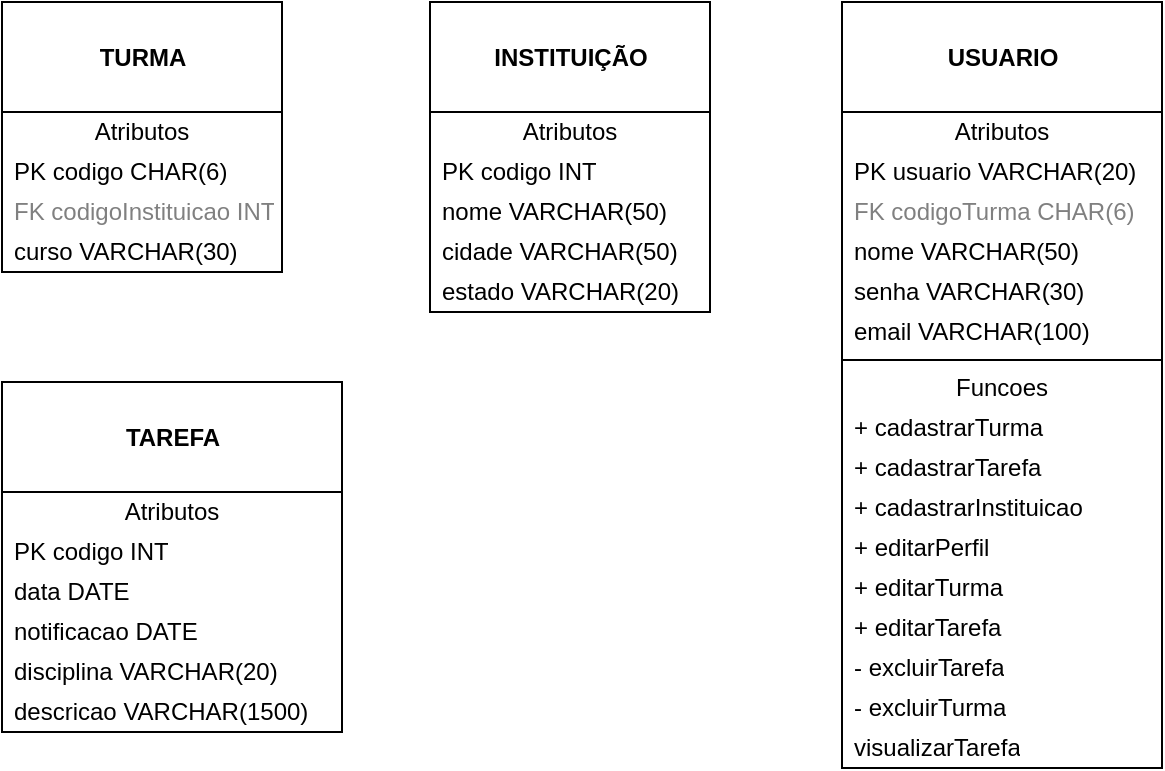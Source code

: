 <mxfile version="14.4.4" type="github">
  <diagram id="6pzVqudQoNw_1VWjIxC_" name="Page-1">
    <mxGraphModel dx="1051" dy="671" grid="1" gridSize="10" guides="1" tooltips="1" connect="1" arrows="1" fold="1" page="1" pageScale="1" pageWidth="827" pageHeight="1169" math="0" shadow="0">
      <root>
        <mxCell id="0" />
        <mxCell id="1" parent="0" />
        <mxCell id="15FIC9V9RP49vlQxaPbK-1" value="&lt;b&gt;&lt;br&gt;TURMA&lt;/b&gt;" style="swimlane;fontStyle=0;align=center;verticalAlign=top;childLayout=stackLayout;horizontal=1;startSize=55;horizontalStack=0;resizeParent=1;resizeParentMax=0;resizeLast=0;collapsible=0;marginBottom=0;html=1;" vertex="1" parent="1">
          <mxGeometry x="60" y="80" width="140" height="135" as="geometry" />
        </mxCell>
        <mxCell id="15FIC9V9RP49vlQxaPbK-2" value="Atributos" style="text;html=1;strokeColor=none;fillColor=none;align=center;verticalAlign=middle;spacingLeft=4;spacingRight=4;overflow=hidden;rotatable=0;points=[[0,0.5],[1,0.5]];portConstraint=eastwest;" vertex="1" parent="15FIC9V9RP49vlQxaPbK-1">
          <mxGeometry y="55" width="140" height="20" as="geometry" />
        </mxCell>
        <mxCell id="15FIC9V9RP49vlQxaPbK-3" value="PK codigo CHAR(6)" style="text;html=1;strokeColor=none;fillColor=none;align=left;verticalAlign=middle;spacingLeft=4;spacingRight=4;overflow=hidden;rotatable=0;points=[[0,0.5],[1,0.5]];portConstraint=eastwest;" vertex="1" parent="15FIC9V9RP49vlQxaPbK-1">
          <mxGeometry y="75" width="140" height="20" as="geometry" />
        </mxCell>
        <mxCell id="15FIC9V9RP49vlQxaPbK-4" value="FK codigoInstituicao INT" style="text;html=1;strokeColor=none;fillColor=none;align=left;verticalAlign=middle;spacingLeft=4;spacingRight=4;overflow=hidden;rotatable=0;points=[[0,0.5],[1,0.5]];portConstraint=eastwest;fontColor=#808080;" vertex="1" parent="15FIC9V9RP49vlQxaPbK-1">
          <mxGeometry y="95" width="140" height="20" as="geometry" />
        </mxCell>
        <mxCell id="15FIC9V9RP49vlQxaPbK-10" value="curso VARCHAR(30)" style="text;html=1;strokeColor=none;fillColor=none;align=left;verticalAlign=middle;spacingLeft=4;spacingRight=4;overflow=hidden;rotatable=0;points=[[0,0.5],[1,0.5]];portConstraint=eastwest;" vertex="1" parent="15FIC9V9RP49vlQxaPbK-1">
          <mxGeometry y="115" width="140" height="20" as="geometry" />
        </mxCell>
        <mxCell id="15FIC9V9RP49vlQxaPbK-12" value="&lt;br&gt;&lt;b&gt;INSTITUIÇÃO&lt;/b&gt;" style="swimlane;fontStyle=0;align=center;verticalAlign=top;childLayout=stackLayout;horizontal=1;startSize=55;horizontalStack=0;resizeParent=1;resizeParentMax=0;resizeLast=0;collapsible=0;marginBottom=0;html=1;" vertex="1" parent="1">
          <mxGeometry x="274" y="80" width="140" height="155" as="geometry" />
        </mxCell>
        <mxCell id="15FIC9V9RP49vlQxaPbK-13" value="Atributos" style="text;html=1;strokeColor=none;fillColor=none;align=center;verticalAlign=middle;spacingLeft=4;spacingRight=4;overflow=hidden;rotatable=0;points=[[0,0.5],[1,0.5]];portConstraint=eastwest;" vertex="1" parent="15FIC9V9RP49vlQxaPbK-12">
          <mxGeometry y="55" width="140" height="20" as="geometry" />
        </mxCell>
        <mxCell id="15FIC9V9RP49vlQxaPbK-14" value="PK codigo INT" style="text;html=1;strokeColor=none;fillColor=none;align=left;verticalAlign=middle;spacingLeft=4;spacingRight=4;overflow=hidden;rotatable=0;points=[[0,0.5],[1,0.5]];portConstraint=eastwest;" vertex="1" parent="15FIC9V9RP49vlQxaPbK-12">
          <mxGeometry y="75" width="140" height="20" as="geometry" />
        </mxCell>
        <mxCell id="15FIC9V9RP49vlQxaPbK-21" value="nome VARCHAR(50)" style="text;html=1;strokeColor=none;fillColor=none;align=left;verticalAlign=middle;spacingLeft=4;spacingRight=4;overflow=hidden;rotatable=0;points=[[0,0.5],[1,0.5]];portConstraint=eastwest;" vertex="1" parent="15FIC9V9RP49vlQxaPbK-12">
          <mxGeometry y="95" width="140" height="20" as="geometry" />
        </mxCell>
        <mxCell id="15FIC9V9RP49vlQxaPbK-20" value="cidade VARCHAR(50)" style="text;html=1;strokeColor=none;fillColor=none;align=left;verticalAlign=middle;spacingLeft=4;spacingRight=4;overflow=hidden;rotatable=0;points=[[0,0.5],[1,0.5]];portConstraint=eastwest;" vertex="1" parent="15FIC9V9RP49vlQxaPbK-12">
          <mxGeometry y="115" width="140" height="20" as="geometry" />
        </mxCell>
        <mxCell id="15FIC9V9RP49vlQxaPbK-16" value="estado VARCHAR(20)" style="text;html=1;strokeColor=none;fillColor=none;align=left;verticalAlign=middle;spacingLeft=4;spacingRight=4;overflow=hidden;rotatable=0;points=[[0,0.5],[1,0.5]];portConstraint=eastwest;" vertex="1" parent="15FIC9V9RP49vlQxaPbK-12">
          <mxGeometry y="135" width="140" height="20" as="geometry" />
        </mxCell>
        <mxCell id="15FIC9V9RP49vlQxaPbK-28" value="&lt;br&gt;&lt;b&gt;USUARIO&lt;/b&gt;" style="swimlane;fontStyle=0;align=center;verticalAlign=top;childLayout=stackLayout;horizontal=1;startSize=55;horizontalStack=0;resizeParent=1;resizeParentMax=0;resizeLast=0;collapsible=0;marginBottom=0;html=1;" vertex="1" parent="1">
          <mxGeometry x="480" y="80" width="160" height="383" as="geometry" />
        </mxCell>
        <mxCell id="15FIC9V9RP49vlQxaPbK-29" value="Atributos" style="text;html=1;strokeColor=none;fillColor=none;align=center;verticalAlign=middle;spacingLeft=4;spacingRight=4;overflow=hidden;rotatable=0;points=[[0,0.5],[1,0.5]];portConstraint=eastwest;" vertex="1" parent="15FIC9V9RP49vlQxaPbK-28">
          <mxGeometry y="55" width="160" height="20" as="geometry" />
        </mxCell>
        <mxCell id="15FIC9V9RP49vlQxaPbK-30" value="PK usuario VARCHAR(20)" style="text;html=1;strokeColor=none;fillColor=none;align=left;verticalAlign=middle;spacingLeft=4;spacingRight=4;overflow=hidden;rotatable=0;points=[[0,0.5],[1,0.5]];portConstraint=eastwest;" vertex="1" parent="15FIC9V9RP49vlQxaPbK-28">
          <mxGeometry y="75" width="160" height="20" as="geometry" />
        </mxCell>
        <mxCell id="15FIC9V9RP49vlQxaPbK-31" value="FK codigoTurma CHAR(6)" style="text;html=1;strokeColor=none;fillColor=none;align=left;verticalAlign=middle;spacingLeft=4;spacingRight=4;overflow=hidden;rotatable=0;points=[[0,0.5],[1,0.5]];portConstraint=eastwest;fontColor=#808080;" vertex="1" parent="15FIC9V9RP49vlQxaPbK-28">
          <mxGeometry y="95" width="160" height="20" as="geometry" />
        </mxCell>
        <mxCell id="15FIC9V9RP49vlQxaPbK-38" value="nome VARCHAR(50)" style="text;html=1;strokeColor=none;fillColor=none;align=left;verticalAlign=middle;spacingLeft=4;spacingRight=4;overflow=hidden;rotatable=0;points=[[0,0.5],[1,0.5]];portConstraint=eastwest;" vertex="1" parent="15FIC9V9RP49vlQxaPbK-28">
          <mxGeometry y="115" width="160" height="20" as="geometry" />
        </mxCell>
        <mxCell id="15FIC9V9RP49vlQxaPbK-37" value="senha VARCHAR(30)" style="text;html=1;strokeColor=none;fillColor=none;align=left;verticalAlign=middle;spacingLeft=4;spacingRight=4;overflow=hidden;rotatable=0;points=[[0,0.5],[1,0.5]];portConstraint=eastwest;" vertex="1" parent="15FIC9V9RP49vlQxaPbK-28">
          <mxGeometry y="135" width="160" height="20" as="geometry" />
        </mxCell>
        <mxCell id="15FIC9V9RP49vlQxaPbK-36" value="email VARCHAR(100)" style="text;html=1;strokeColor=none;fillColor=none;align=left;verticalAlign=middle;spacingLeft=4;spacingRight=4;overflow=hidden;rotatable=0;points=[[0,0.5],[1,0.5]];portConstraint=eastwest;" vertex="1" parent="15FIC9V9RP49vlQxaPbK-28">
          <mxGeometry y="155" width="160" height="20" as="geometry" />
        </mxCell>
        <mxCell id="15FIC9V9RP49vlQxaPbK-33" value="" style="line;strokeWidth=1;fillColor=none;align=left;verticalAlign=middle;spacingTop=-1;spacingLeft=3;spacingRight=3;rotatable=0;labelPosition=right;points=[];portConstraint=eastwest;" vertex="1" parent="15FIC9V9RP49vlQxaPbK-28">
          <mxGeometry y="175" width="160" height="8" as="geometry" />
        </mxCell>
        <mxCell id="15FIC9V9RP49vlQxaPbK-34" value="Funcoes" style="text;html=1;strokeColor=none;fillColor=none;align=center;verticalAlign=middle;spacingLeft=4;spacingRight=4;overflow=hidden;rotatable=0;points=[[0,0.5],[1,0.5]];portConstraint=eastwest;" vertex="1" parent="15FIC9V9RP49vlQxaPbK-28">
          <mxGeometry y="183" width="160" height="20" as="geometry" />
        </mxCell>
        <mxCell id="15FIC9V9RP49vlQxaPbK-35" value="+ cadastrarTurma" style="text;html=1;strokeColor=none;fillColor=none;align=left;verticalAlign=middle;spacingLeft=4;spacingRight=4;overflow=hidden;rotatable=0;points=[[0,0.5],[1,0.5]];portConstraint=eastwest;" vertex="1" parent="15FIC9V9RP49vlQxaPbK-28">
          <mxGeometry y="203" width="160" height="20" as="geometry" />
        </mxCell>
        <mxCell id="15FIC9V9RP49vlQxaPbK-39" value="+ cadastrarTarefa" style="text;html=1;strokeColor=none;fillColor=none;align=left;verticalAlign=middle;spacingLeft=4;spacingRight=4;overflow=hidden;rotatable=0;points=[[0,0.5],[1,0.5]];portConstraint=eastwest;" vertex="1" parent="15FIC9V9RP49vlQxaPbK-28">
          <mxGeometry y="223" width="160" height="20" as="geometry" />
        </mxCell>
        <mxCell id="15FIC9V9RP49vlQxaPbK-41" value="+ cadastrarInstituicao" style="text;html=1;strokeColor=none;fillColor=none;align=left;verticalAlign=middle;spacingLeft=4;spacingRight=4;overflow=hidden;rotatable=0;points=[[0,0.5],[1,0.5]];portConstraint=eastwest;" vertex="1" parent="15FIC9V9RP49vlQxaPbK-28">
          <mxGeometry y="243" width="160" height="20" as="geometry" />
        </mxCell>
        <mxCell id="15FIC9V9RP49vlQxaPbK-42" value="+ editarPerfil" style="text;html=1;strokeColor=none;fillColor=none;align=left;verticalAlign=middle;spacingLeft=4;spacingRight=4;overflow=hidden;rotatable=0;points=[[0,0.5],[1,0.5]];portConstraint=eastwest;" vertex="1" parent="15FIC9V9RP49vlQxaPbK-28">
          <mxGeometry y="263" width="160" height="20" as="geometry" />
        </mxCell>
        <mxCell id="15FIC9V9RP49vlQxaPbK-43" value="+ editarTurma" style="text;html=1;strokeColor=none;fillColor=none;align=left;verticalAlign=middle;spacingLeft=4;spacingRight=4;overflow=hidden;rotatable=0;points=[[0,0.5],[1,0.5]];portConstraint=eastwest;" vertex="1" parent="15FIC9V9RP49vlQxaPbK-28">
          <mxGeometry y="283" width="160" height="20" as="geometry" />
        </mxCell>
        <mxCell id="15FIC9V9RP49vlQxaPbK-40" value="+ editarTarefa" style="text;html=1;strokeColor=none;fillColor=none;align=left;verticalAlign=middle;spacingLeft=4;spacingRight=4;overflow=hidden;rotatable=0;points=[[0,0.5],[1,0.5]];portConstraint=eastwest;" vertex="1" parent="15FIC9V9RP49vlQxaPbK-28">
          <mxGeometry y="303" width="160" height="20" as="geometry" />
        </mxCell>
        <mxCell id="15FIC9V9RP49vlQxaPbK-44" value="- excluirTarefa" style="text;html=1;strokeColor=none;fillColor=none;align=left;verticalAlign=middle;spacingLeft=4;spacingRight=4;overflow=hidden;rotatable=0;points=[[0,0.5],[1,0.5]];portConstraint=eastwest;" vertex="1" parent="15FIC9V9RP49vlQxaPbK-28">
          <mxGeometry y="323" width="160" height="20" as="geometry" />
        </mxCell>
        <mxCell id="15FIC9V9RP49vlQxaPbK-87" value="- excluirTurma" style="text;html=1;strokeColor=none;fillColor=none;align=left;verticalAlign=middle;spacingLeft=4;spacingRight=4;overflow=hidden;rotatable=0;points=[[0,0.5],[1,0.5]];portConstraint=eastwest;" vertex="1" parent="15FIC9V9RP49vlQxaPbK-28">
          <mxGeometry y="343" width="160" height="20" as="geometry" />
        </mxCell>
        <mxCell id="15FIC9V9RP49vlQxaPbK-45" value="visualizarTarefa" style="text;html=1;strokeColor=none;fillColor=none;align=left;verticalAlign=middle;spacingLeft=4;spacingRight=4;overflow=hidden;rotatable=0;points=[[0,0.5],[1,0.5]];portConstraint=eastwest;" vertex="1" parent="15FIC9V9RP49vlQxaPbK-28">
          <mxGeometry y="363" width="160" height="20" as="geometry" />
        </mxCell>
        <mxCell id="15FIC9V9RP49vlQxaPbK-81" value="&lt;br&gt;&lt;b&gt;TAREFA&lt;/b&gt;" style="swimlane;fontStyle=0;align=center;verticalAlign=top;childLayout=stackLayout;horizontal=1;startSize=55;horizontalStack=0;resizeParent=1;resizeParentMax=0;resizeLast=0;collapsible=0;marginBottom=0;html=1;" vertex="1" parent="1">
          <mxGeometry x="60" y="270" width="170" height="175" as="geometry" />
        </mxCell>
        <mxCell id="15FIC9V9RP49vlQxaPbK-82" value="Atributos" style="text;html=1;strokeColor=none;fillColor=none;align=center;verticalAlign=middle;spacingLeft=4;spacingRight=4;overflow=hidden;rotatable=0;points=[[0,0.5],[1,0.5]];portConstraint=eastwest;" vertex="1" parent="15FIC9V9RP49vlQxaPbK-81">
          <mxGeometry y="55" width="170" height="20" as="geometry" />
        </mxCell>
        <mxCell id="15FIC9V9RP49vlQxaPbK-83" value="PK codigo INT" style="text;html=1;strokeColor=none;fillColor=none;align=left;verticalAlign=middle;spacingLeft=4;spacingRight=4;overflow=hidden;rotatable=0;points=[[0,0.5],[1,0.5]];portConstraint=eastwest;" vertex="1" parent="15FIC9V9RP49vlQxaPbK-81">
          <mxGeometry y="75" width="170" height="20" as="geometry" />
        </mxCell>
        <mxCell id="15FIC9V9RP49vlQxaPbK-84" value="data DATE" style="text;html=1;strokeColor=none;fillColor=none;align=left;verticalAlign=middle;spacingLeft=4;spacingRight=4;overflow=hidden;rotatable=0;points=[[0,0.5],[1,0.5]];portConstraint=eastwest;" vertex="1" parent="15FIC9V9RP49vlQxaPbK-81">
          <mxGeometry y="95" width="170" height="20" as="geometry" />
        </mxCell>
        <mxCell id="15FIC9V9RP49vlQxaPbK-89" value="notificacao DATE" style="text;html=1;strokeColor=none;fillColor=none;align=left;verticalAlign=middle;spacingLeft=4;spacingRight=4;overflow=hidden;rotatable=0;points=[[0,0.5],[1,0.5]];portConstraint=eastwest;" vertex="1" parent="15FIC9V9RP49vlQxaPbK-81">
          <mxGeometry y="115" width="170" height="20" as="geometry" />
        </mxCell>
        <mxCell id="15FIC9V9RP49vlQxaPbK-85" value="disciplina VARCHAR(20)" style="text;html=1;strokeColor=none;fillColor=none;align=left;verticalAlign=middle;spacingLeft=4;spacingRight=4;overflow=hidden;rotatable=0;points=[[0,0.5],[1,0.5]];portConstraint=eastwest;" vertex="1" parent="15FIC9V9RP49vlQxaPbK-81">
          <mxGeometry y="135" width="170" height="20" as="geometry" />
        </mxCell>
        <mxCell id="15FIC9V9RP49vlQxaPbK-86" value="descricao VARCHAR(1500)" style="text;html=1;strokeColor=none;fillColor=none;align=left;verticalAlign=middle;spacingLeft=4;spacingRight=4;overflow=hidden;rotatable=0;points=[[0,0.5],[1,0.5]];portConstraint=eastwest;" vertex="1" parent="15FIC9V9RP49vlQxaPbK-81">
          <mxGeometry y="155" width="170" height="20" as="geometry" />
        </mxCell>
      </root>
    </mxGraphModel>
  </diagram>
</mxfile>

